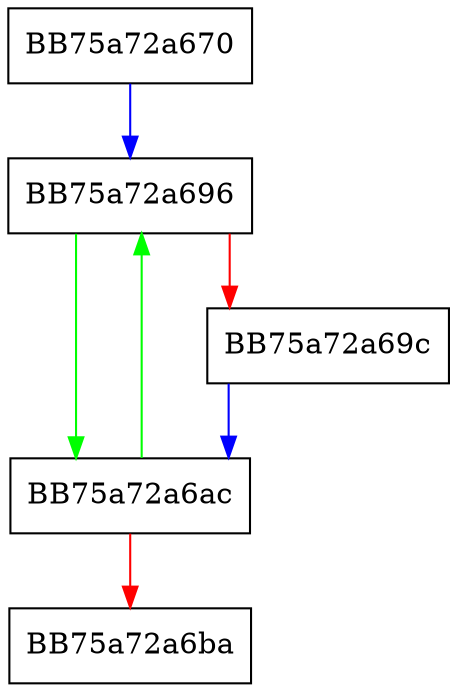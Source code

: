 digraph SSE_movmskps {
  node [shape="box"];
  graph [splines=ortho];
  BB75a72a670 -> BB75a72a696 [color="blue"];
  BB75a72a696 -> BB75a72a6ac [color="green"];
  BB75a72a696 -> BB75a72a69c [color="red"];
  BB75a72a69c -> BB75a72a6ac [color="blue"];
  BB75a72a6ac -> BB75a72a696 [color="green"];
  BB75a72a6ac -> BB75a72a6ba [color="red"];
}